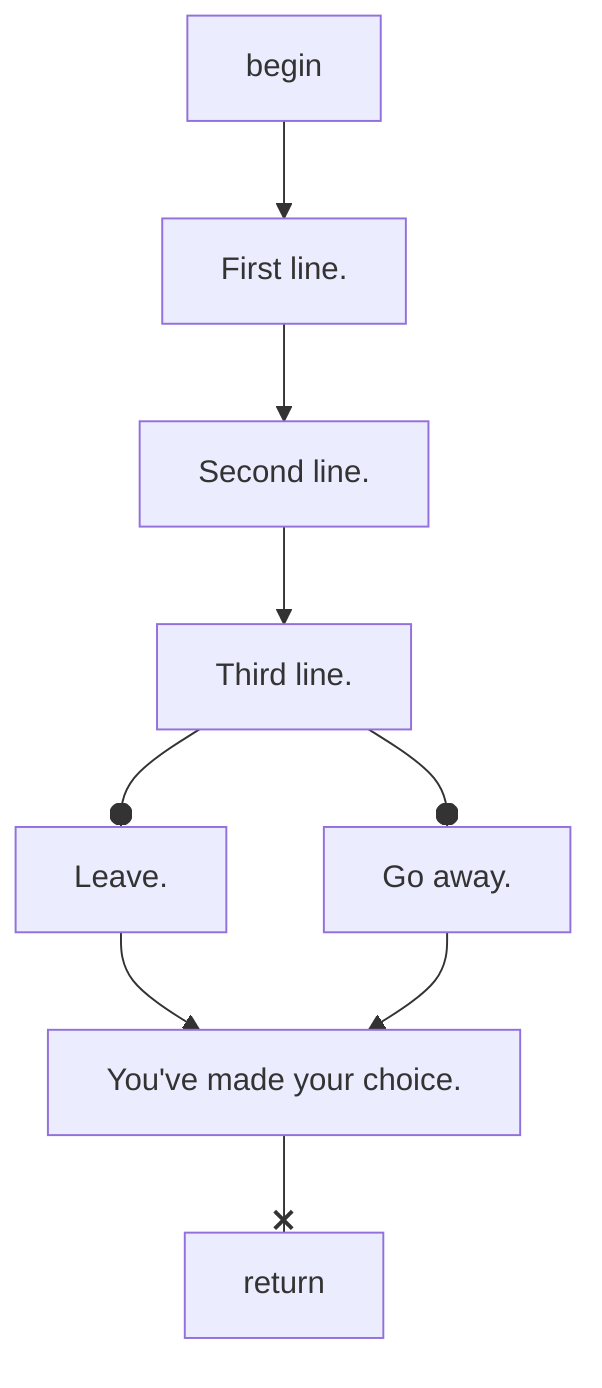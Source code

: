 flowchart TD

    begin
    --> i[First line.]
    --> ii[Second line.]
    --> iii[Third line.]
    --o leave[Leave.] & stay[Go away.]
    --> iv[You've made your choice.]
    --x return